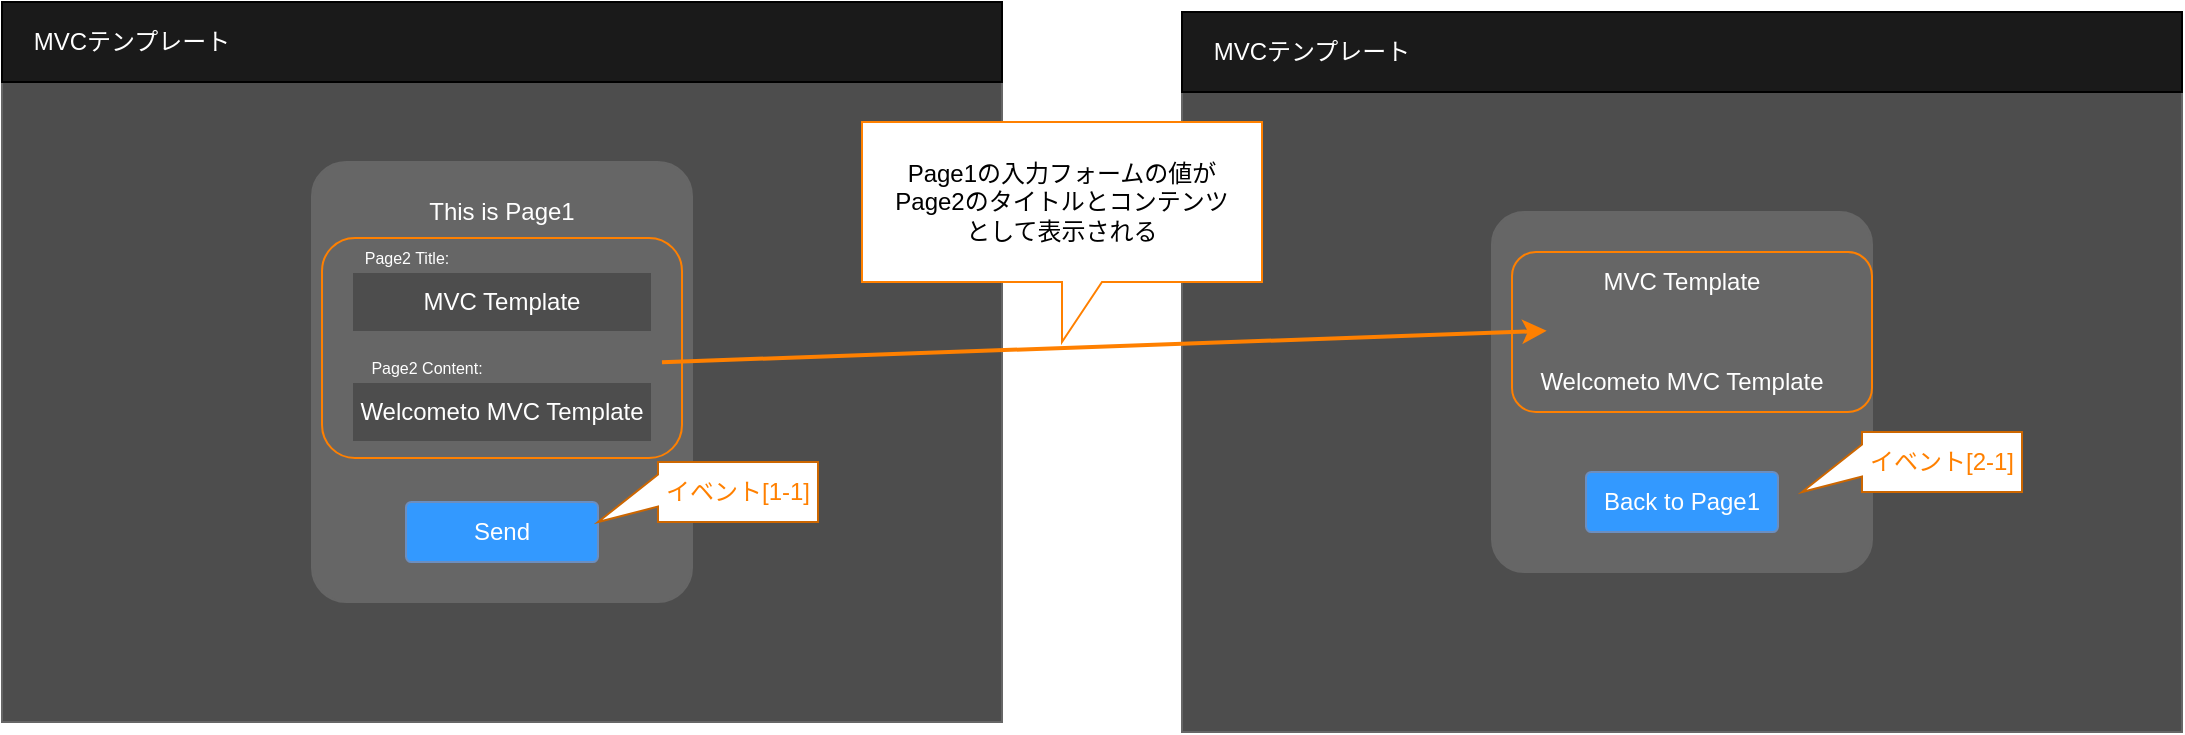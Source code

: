 <mxfile>
    <diagram id="XOwkcMtIgAQztVCDbSVZ" name="ページ1">
        <mxGraphModel dx="903" dy="490" grid="1" gridSize="10" guides="1" tooltips="1" connect="1" arrows="1" fold="1" page="1" pageScale="1" pageWidth="827" pageHeight="1169" math="0" shadow="0">
            <root>
                <mxCell id="0"/>
                <mxCell id="1" parent="0"/>
                <mxCell id="19" value="" style="rounded=0;whiteSpace=wrap;html=1;fillColor=#4D4D4D;fontColor=#333333;strokeColor=#666666;" vertex="1" parent="1">
                    <mxGeometry x="100" y="140" width="500" height="360" as="geometry"/>
                </mxCell>
                <mxCell id="20" value="" style="rounded=1;whiteSpace=wrap;html=1;fillColor=#666666;fontColor=#333333;strokeColor=#666666;arcSize=9;" vertex="1" parent="1">
                    <mxGeometry x="255" y="220" width="190" height="220" as="geometry"/>
                </mxCell>
                <mxCell id="21" value="" style="rounded=0;whiteSpace=wrap;html=1;fillColor=#1A1A1A;" vertex="1" parent="1">
                    <mxGeometry x="100" y="140" width="500" height="40" as="geometry"/>
                </mxCell>
                <mxCell id="22" value="&lt;font color=&quot;#ffffff&quot;&gt;MVCテンプレート&lt;/font&gt;" style="text;html=1;strokeColor=none;fillColor=none;align=center;verticalAlign=middle;whiteSpace=wrap;rounded=0;" vertex="1" parent="1">
                    <mxGeometry x="100" y="145" width="130" height="30" as="geometry"/>
                </mxCell>
                <mxCell id="23" value="&lt;font color=&quot;#ffffff&quot;&gt;MVC Template&lt;/font&gt;" style="rounded=0;whiteSpace=wrap;html=1;fillColor=#4D4D4D;fontColor=#333333;strokeColor=#666666;" vertex="1" parent="1">
                    <mxGeometry x="275" y="275" width="150" height="30" as="geometry"/>
                </mxCell>
                <mxCell id="24" value="&lt;font color=&quot;#ffffff&quot; style=&quot;font-size: 8px;&quot;&gt;Page2 Title:&lt;/font&gt;" style="text;html=1;strokeColor=none;fillColor=none;align=center;verticalAlign=middle;whiteSpace=wrap;rounded=0;fontSize=9;" vertex="1" parent="1">
                    <mxGeometry x="275" y="260" width="55" height="15" as="geometry"/>
                </mxCell>
                <mxCell id="25" value="Welcometo MVC Template" style="rounded=0;whiteSpace=wrap;html=1;fillColor=#4D4D4D;fontColor=#FFFFFF;strokeColor=#666666;" vertex="1" parent="1">
                    <mxGeometry x="275" y="330" width="150" height="30" as="geometry"/>
                </mxCell>
                <mxCell id="26" value="Send" style="rounded=1;whiteSpace=wrap;html=1;fillColor=#3399FF;strokeColor=#6c8ebf;arcSize=9;fontColor=#FFFFFF;" vertex="1" parent="1">
                    <mxGeometry x="302" y="390" width="96" height="30" as="geometry"/>
                </mxCell>
                <mxCell id="27" value="イベント[1-1]" style="shape=callout;whiteSpace=wrap;html=1;perimeter=calloutPerimeter;direction=south;position2=1;base=16;size=30;position=0.21;fillColor=default;fontColor=#FF8000;strokeColor=#CC6600;" vertex="1" parent="1">
                    <mxGeometry x="398" y="370" width="110" height="30" as="geometry"/>
                </mxCell>
                <mxCell id="28" value="&lt;font color=&quot;#ffffff&quot;&gt;This is Page1&lt;/font&gt;" style="text;html=1;strokeColor=none;fillColor=none;align=center;verticalAlign=middle;whiteSpace=wrap;rounded=0;" vertex="1" parent="1">
                    <mxGeometry x="285" y="230" width="130" height="30" as="geometry"/>
                </mxCell>
                <mxCell id="29" value="&lt;font color=&quot;#ffffff&quot; style=&quot;font-size: 8px;&quot;&gt;Page2 Content:&lt;/font&gt;" style="text;html=1;strokeColor=none;fillColor=none;align=center;verticalAlign=middle;whiteSpace=wrap;rounded=0;fontSize=9;" vertex="1" parent="1">
                    <mxGeometry x="275" y="315" width="75" height="15" as="geometry"/>
                </mxCell>
                <mxCell id="30" value="" style="rounded=0;whiteSpace=wrap;html=1;fillColor=#4D4D4D;fontColor=#CC6600;strokeColor=#666666;" vertex="1" parent="1">
                    <mxGeometry x="690" y="145" width="500" height="360" as="geometry"/>
                </mxCell>
                <mxCell id="31" value="" style="rounded=1;whiteSpace=wrap;html=1;fillColor=#666666;fontColor=#333333;strokeColor=#666666;arcSize=9;" vertex="1" parent="1">
                    <mxGeometry x="845" y="245" width="190" height="180" as="geometry"/>
                </mxCell>
                <mxCell id="32" value="" style="rounded=0;whiteSpace=wrap;html=1;fillColor=#1A1A1A;" vertex="1" parent="1">
                    <mxGeometry x="690" y="145" width="500" height="40" as="geometry"/>
                </mxCell>
                <mxCell id="33" value="&lt;font color=&quot;#ffffff&quot;&gt;MVCテンプレート&lt;/font&gt;" style="text;html=1;strokeColor=none;fillColor=none;align=center;verticalAlign=middle;whiteSpace=wrap;rounded=0;" vertex="1" parent="1">
                    <mxGeometry x="690" y="150" width="130" height="30" as="geometry"/>
                </mxCell>
                <mxCell id="34" value="&lt;span style=&quot;color: rgb(255, 255, 255);&quot;&gt;MVC Template&lt;/span&gt;" style="rounded=0;whiteSpace=wrap;html=1;fillColor=none;fontColor=#333333;strokeColor=none;" vertex="1" parent="1">
                    <mxGeometry x="865" y="265" width="150" height="30" as="geometry"/>
                </mxCell>
                <mxCell id="35" value="Welcometo MVC Template" style="rounded=0;whiteSpace=wrap;html=1;fillColor=none;fontColor=#FFFFFF;strokeColor=none;" vertex="1" parent="1">
                    <mxGeometry x="865" y="315" width="150" height="30" as="geometry"/>
                </mxCell>
                <mxCell id="36" value="Back to Page1" style="rounded=1;whiteSpace=wrap;html=1;fillColor=#3399FF;strokeColor=#6c8ebf;arcSize=9;fontColor=#FFFFFF;" vertex="1" parent="1">
                    <mxGeometry x="892" y="375" width="96" height="30" as="geometry"/>
                </mxCell>
                <mxCell id="37" value="イベント[2-1]" style="shape=callout;whiteSpace=wrap;html=1;perimeter=calloutPerimeter;direction=south;position2=1;base=16;size=30;position=0.21;fillColor=default;fontColor=#FF8000;strokeColor=#CC6600;" vertex="1" parent="1">
                    <mxGeometry x="1000" y="355" width="110" height="30" as="geometry"/>
                </mxCell>
                <mxCell id="38" style="edgeStyle=none;html=1;entryX=0.049;entryY=1.314;entryDx=0;entryDy=0;strokeColor=#FF8000;strokeWidth=2;exitX=0.921;exitY=0.455;exitDx=0;exitDy=0;exitPerimeter=0;entryPerimeter=0;" edge="1" parent="1" source="20" target="34">
                    <mxGeometry relative="1" as="geometry"/>
                </mxCell>
                <mxCell id="39" value="" style="rounded=1;whiteSpace=wrap;html=1;fillColor=none;strokeColor=#FF8000;" vertex="1" parent="1">
                    <mxGeometry x="260" y="258" width="180" height="110" as="geometry"/>
                </mxCell>
                <mxCell id="40" value="" style="rounded=1;whiteSpace=wrap;html=1;fillColor=none;strokeColor=#FF8000;" vertex="1" parent="1">
                    <mxGeometry x="855" y="265" width="180" height="80" as="geometry"/>
                </mxCell>
                <mxCell id="41" value="Page1の入力フォームの値が&lt;br&gt;Page2のタイトルとコンテンツ&lt;br&gt;として表示される" style="shape=callout;whiteSpace=wrap;html=1;perimeter=calloutPerimeter;strokeColor=#FF8000;fillColor=default;" vertex="1" parent="1">
                    <mxGeometry x="530" y="200" width="200" height="110" as="geometry"/>
                </mxCell>
            </root>
        </mxGraphModel>
    </diagram>
</mxfile>